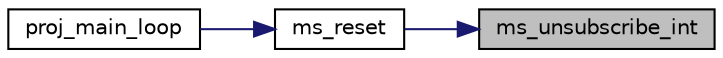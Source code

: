 digraph "ms_unsubscribe_int"
{
 // LATEX_PDF_SIZE
  edge [fontname="Helvetica",fontsize="10",labelfontname="Helvetica",labelfontsize="10"];
  node [fontname="Helvetica",fontsize="10",shape=record];
  rankdir="RL";
  Node1 [label="ms_unsubscribe_int",height=0.2,width=0.4,color="black", fillcolor="grey75", style="filled", fontcolor="black",tooltip="Unubscribes mouse interrupts."];
  Node1 -> Node2 [dir="back",color="midnightblue",fontsize="10",style="solid",fontname="Helvetica"];
  Node2 [label="ms_reset",height=0.2,width=0.4,color="black", fillcolor="white", style="filled",URL="$group__mouse.html#gae753ea2d9a9e19173682cf712f85b21c",tooltip="Disables mouse data reporting, and unsubscribes mouse interrupts."];
  Node2 -> Node3 [dir="back",color="midnightblue",fontsize="10",style="solid",fontname="Helvetica"];
  Node3 [label="proj_main_loop",height=0.2,width=0.4,color="black", fillcolor="white", style="filled",URL="$proj_8c.html#a2a16f651eccbd248e1ad3b3b924b143b",tooltip=" "];
}

